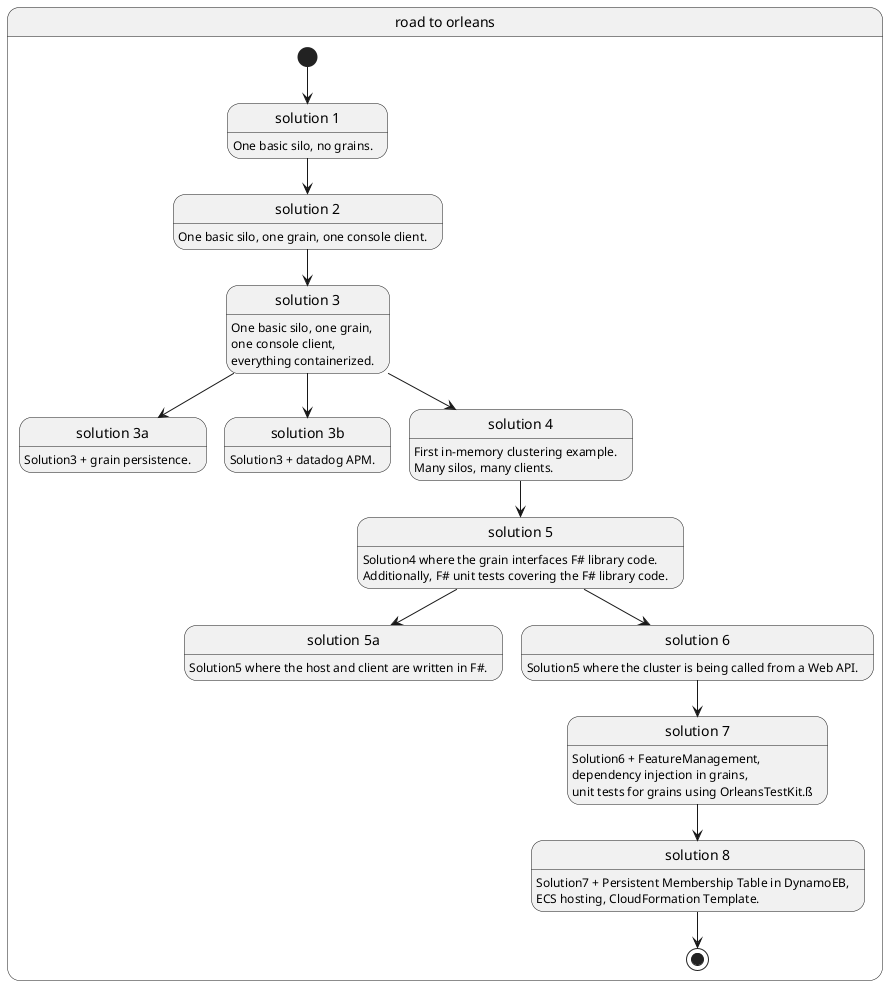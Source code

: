 @startuml
hide empty description
  state "road to orleans" as PhaseA{
    state "solution 1" as Solution1{
      Solution1 : One basic silo, no grains.
    }

    state "solution 2" as Solution2{
      Solution2 : One basic silo, one grain, one console client.
    }

    state "solution 3" as Solution3{
      Solution3 : One basic silo, one grain,
      Solution3 : one console client,
      Solution3 : everything containerized.
    }

    state "solution 3a" as Solution3a{
      Solution3a : Solution3 + grain persistence.
    }

    state "solution 3b" as Solution3b{
      Solution3b : Solution3 + datadog APM.
    }

    state "solution 4" as Solution4{
      Solution4 : First in-memory clustering example.
      Solution4 : Many silos, many clients.
    }

    state "solution 5" as Solution5{
      Solution5 : Solution4 where the grain interfaces F# library code.
      Solution5 : Additionally, F# unit tests covering the F# library code.
    }

    state "solution 5a" as Solution5a{
      Solution5a : Solution5 where the host and client are written in F#.
    }

    state "solution 6" as Solution6{
      Solution6 : Solution5 where the cluster is being called from a Web API.
    }

    state "solution 7" as Solution7{
      Solution7 : Solution6 + FeatureManagement,
      Solution7 : dependency injection in grains,
      Solution7 : unit tests for grains using OrleansTestKit.ß
    }

    state "solution 8" as Solution8{
      Solution8 : Solution7 + Persistent Membership Table in DynamoEB,
      Solution8 : ECS hosting, CloudFormation Template.
    }

    [*] --> Solution1
    Solution1 --> Solution2
    Solution2 --> Solution3
    Solution3 --> Solution3a
    Solution3 --> Solution3b
    Solution3 --> Solution4
    Solution4 --> Solution5
    Solution5 --> Solution5a
    Solution5 --> Solution6
    Solution6 --> Solution7
    Solution7 --> Solution8
    Solution8 --> [*]
  }
@enduml